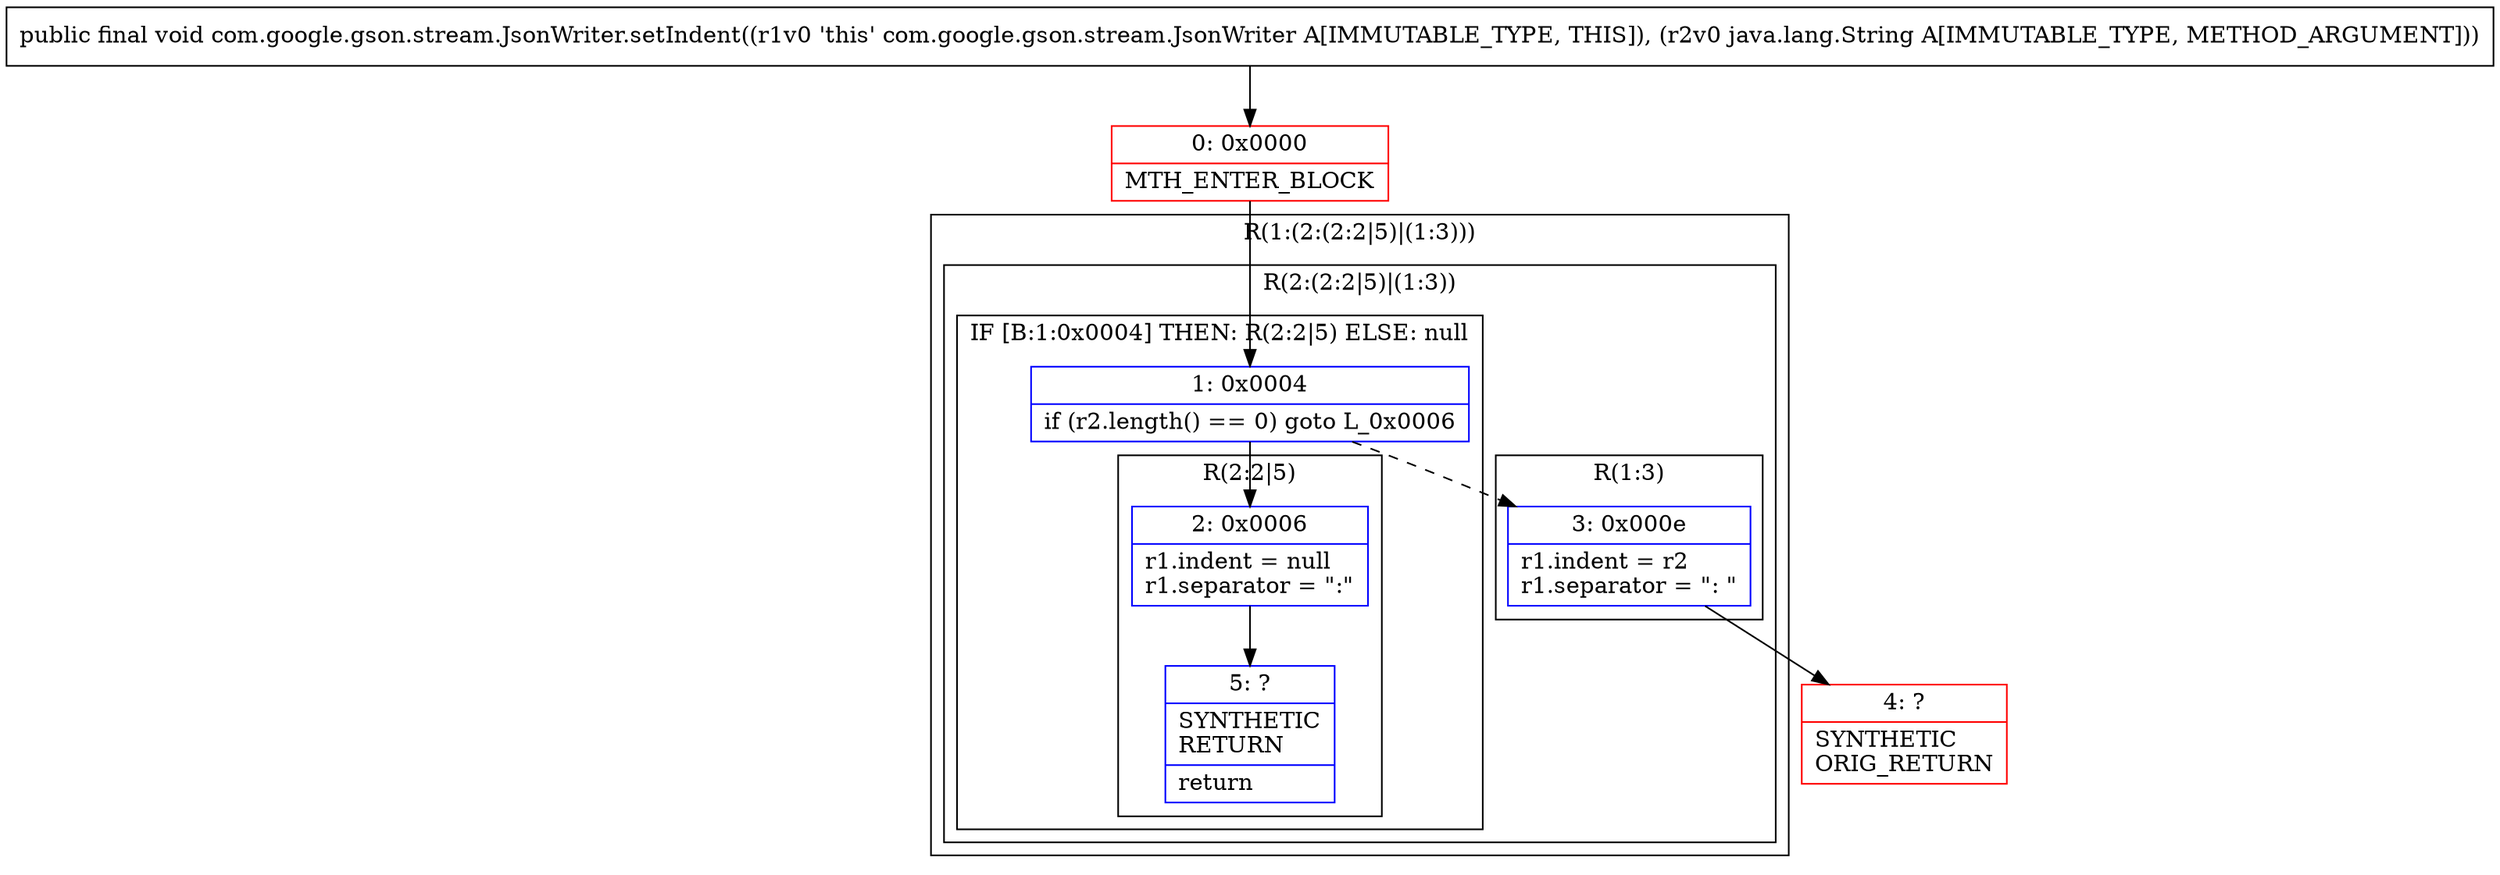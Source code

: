 digraph "CFG forcom.google.gson.stream.JsonWriter.setIndent(Ljava\/lang\/String;)V" {
subgraph cluster_Region_1457074748 {
label = "R(1:(2:(2:2|5)|(1:3)))";
node [shape=record,color=blue];
subgraph cluster_Region_94332728 {
label = "R(2:(2:2|5)|(1:3))";
node [shape=record,color=blue];
subgraph cluster_IfRegion_1623615078 {
label = "IF [B:1:0x0004] THEN: R(2:2|5) ELSE: null";
node [shape=record,color=blue];
Node_1 [shape=record,label="{1\:\ 0x0004|if (r2.length() == 0) goto L_0x0006\l}"];
subgraph cluster_Region_1747285631 {
label = "R(2:2|5)";
node [shape=record,color=blue];
Node_2 [shape=record,label="{2\:\ 0x0006|r1.indent = null\lr1.separator = \":\"\l}"];
Node_5 [shape=record,label="{5\:\ ?|SYNTHETIC\lRETURN\l|return\l}"];
}
}
subgraph cluster_Region_2004017557 {
label = "R(1:3)";
node [shape=record,color=blue];
Node_3 [shape=record,label="{3\:\ 0x000e|r1.indent = r2\lr1.separator = \": \"\l}"];
}
}
}
Node_0 [shape=record,color=red,label="{0\:\ 0x0000|MTH_ENTER_BLOCK\l}"];
Node_4 [shape=record,color=red,label="{4\:\ ?|SYNTHETIC\lORIG_RETURN\l}"];
MethodNode[shape=record,label="{public final void com.google.gson.stream.JsonWriter.setIndent((r1v0 'this' com.google.gson.stream.JsonWriter A[IMMUTABLE_TYPE, THIS]), (r2v0 java.lang.String A[IMMUTABLE_TYPE, METHOD_ARGUMENT])) }"];
MethodNode -> Node_0;
Node_1 -> Node_2;
Node_1 -> Node_3[style=dashed];
Node_2 -> Node_5;
Node_3 -> Node_4;
Node_0 -> Node_1;
}

